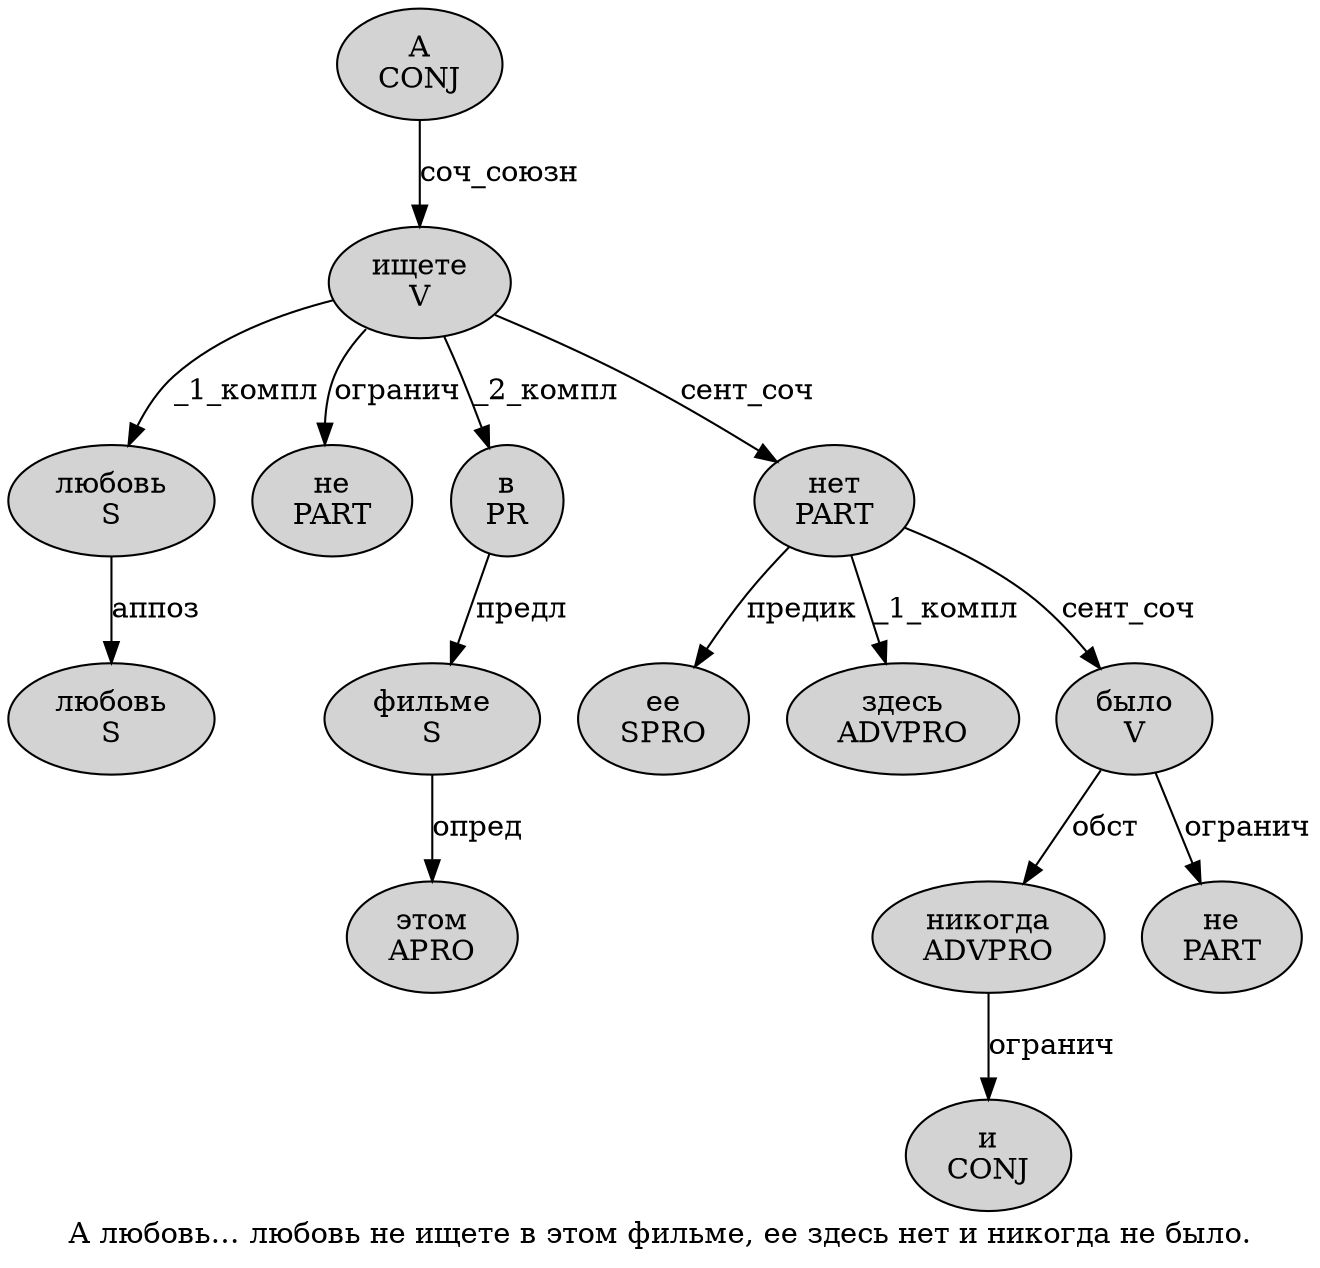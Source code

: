 digraph SENTENCE_3113 {
	graph [label="А любовь… любовь не ищете в этом фильме, ее здесь нет и никогда не было."]
	node [style=filled]
		0 [label="А
CONJ" color="" fillcolor=lightgray penwidth=1 shape=ellipse]
		1 [label="любовь
S" color="" fillcolor=lightgray penwidth=1 shape=ellipse]
		3 [label="любовь
S" color="" fillcolor=lightgray penwidth=1 shape=ellipse]
		4 [label="не
PART" color="" fillcolor=lightgray penwidth=1 shape=ellipse]
		5 [label="ищете
V" color="" fillcolor=lightgray penwidth=1 shape=ellipse]
		6 [label="в
PR" color="" fillcolor=lightgray penwidth=1 shape=ellipse]
		7 [label="этом
APRO" color="" fillcolor=lightgray penwidth=1 shape=ellipse]
		8 [label="фильме
S" color="" fillcolor=lightgray penwidth=1 shape=ellipse]
		10 [label="ее
SPRO" color="" fillcolor=lightgray penwidth=1 shape=ellipse]
		11 [label="здесь
ADVPRO" color="" fillcolor=lightgray penwidth=1 shape=ellipse]
		12 [label="нет
PART" color="" fillcolor=lightgray penwidth=1 shape=ellipse]
		13 [label="и
CONJ" color="" fillcolor=lightgray penwidth=1 shape=ellipse]
		14 [label="никогда
ADVPRO" color="" fillcolor=lightgray penwidth=1 shape=ellipse]
		15 [label="не
PART" color="" fillcolor=lightgray penwidth=1 shape=ellipse]
		16 [label="было
V" color="" fillcolor=lightgray penwidth=1 shape=ellipse]
			1 -> 3 [label="аппоз"]
			8 -> 7 [label="опред"]
			14 -> 13 [label="огранич"]
			12 -> 10 [label="предик"]
			12 -> 11 [label="_1_компл"]
			12 -> 16 [label="сент_соч"]
			0 -> 5 [label="соч_союзн"]
			5 -> 1 [label="_1_компл"]
			5 -> 4 [label="огранич"]
			5 -> 6 [label="_2_компл"]
			5 -> 12 [label="сент_соч"]
			16 -> 14 [label="обст"]
			16 -> 15 [label="огранич"]
			6 -> 8 [label="предл"]
}
